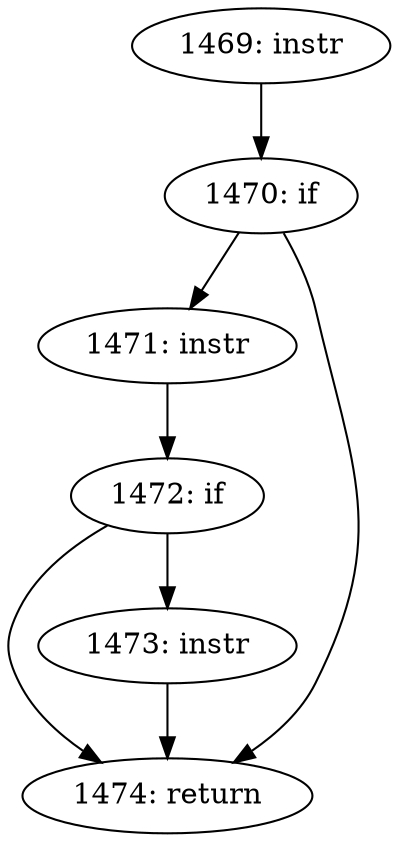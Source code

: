 digraph CFG_tcp_rcv_rtt_measure_ts {
1469 [label="1469: instr"]
	1469 -> 1470
1470 [label="1470: if"]
	1470 -> 1471
	1470 -> 1474
1471 [label="1471: instr"]
	1471 -> 1472
1472 [label="1472: if"]
	1472 -> 1473
	1472 -> 1474
1473 [label="1473: instr"]
	1473 -> 1474
1474 [label="1474: return"]
	
}

